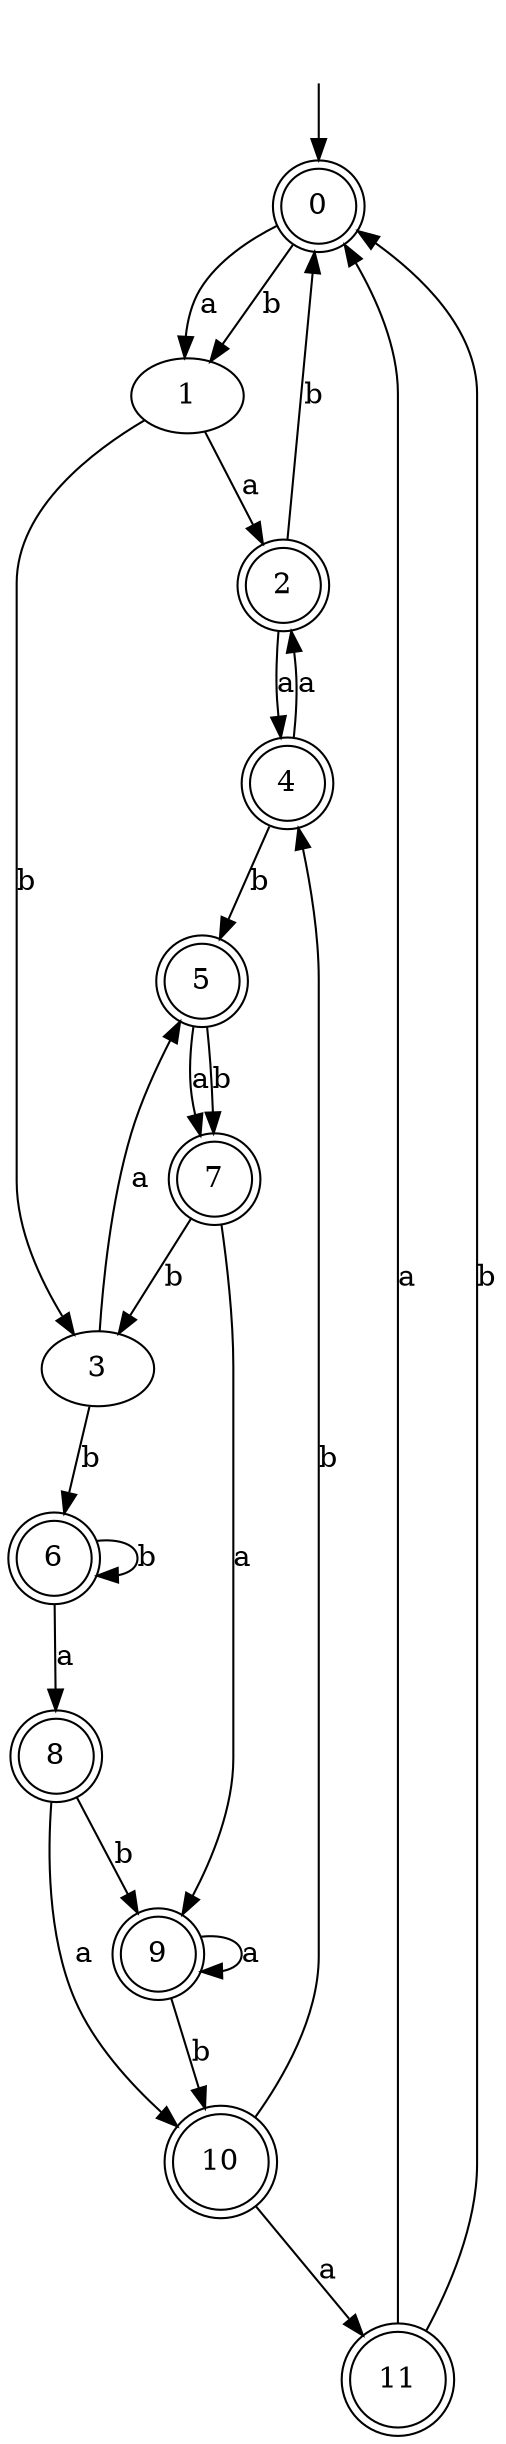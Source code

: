 digraph RandomDFA {
  __start0 [label="", shape=none];
  __start0 -> 0 [label=""];
  0 [shape=circle] [shape=doublecircle]
  0 -> 1 [label="a"]
  0 -> 1 [label="b"]
  1
  1 -> 2 [label="a"]
  1 -> 3 [label="b"]
  2 [shape=doublecircle]
  2 -> 4 [label="a"]
  2 -> 0 [label="b"]
  3
  3 -> 5 [label="a"]
  3 -> 6 [label="b"]
  4 [shape=doublecircle]
  4 -> 2 [label="a"]
  4 -> 5 [label="b"]
  5 [shape=doublecircle]
  5 -> 7 [label="a"]
  5 -> 7 [label="b"]
  6 [shape=doublecircle]
  6 -> 8 [label="a"]
  6 -> 6 [label="b"]
  7 [shape=doublecircle]
  7 -> 9 [label="a"]
  7 -> 3 [label="b"]
  8 [shape=doublecircle]
  8 -> 10 [label="a"]
  8 -> 9 [label="b"]
  9 [shape=doublecircle]
  9 -> 9 [label="a"]
  9 -> 10 [label="b"]
  10 [shape=doublecircle]
  10 -> 11 [label="a"]
  10 -> 4 [label="b"]
  11 [shape=doublecircle]
  11 -> 0 [label="a"]
  11 -> 0 [label="b"]
}
